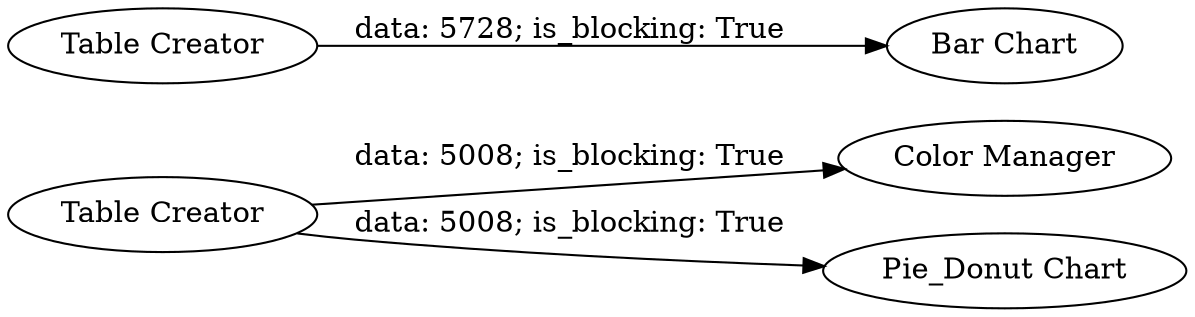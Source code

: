 digraph {
	"-367845360568533607_5" [label="Color Manager"]
	"-367845360568533607_4" [label="Pie_Donut Chart"]
	"-367845360568533607_2" [label="Bar Chart"]
	"-367845360568533607_1" [label="Table Creator"]
	"-367845360568533607_3" [label="Table Creator"]
	"-367845360568533607_3" -> "-367845360568533607_5" [label="data: 5008; is_blocking: True"]
	"-367845360568533607_3" -> "-367845360568533607_4" [label="data: 5008; is_blocking: True"]
	"-367845360568533607_1" -> "-367845360568533607_2" [label="data: 5728; is_blocking: True"]
	rankdir=LR
}
